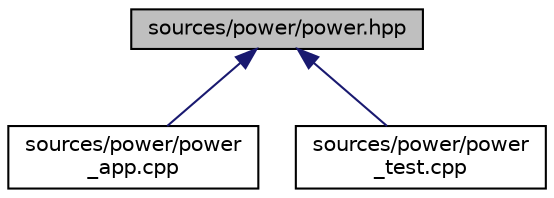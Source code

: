 digraph "sources/power/power.hpp"
{
 // LATEX_PDF_SIZE
  edge [fontname="Helvetica",fontsize="10",labelfontname="Helvetica",labelfontsize="10"];
  node [fontname="Helvetica",fontsize="10",shape=record];
  Node1 [label="sources/power/power.hpp",height=0.2,width=0.4,color="black", fillcolor="grey75", style="filled", fontcolor="black",tooltip=" "];
  Node1 -> Node2 [dir="back",color="midnightblue",fontsize="10",style="solid",fontname="Helvetica"];
  Node2 [label="sources/power/power\l_app.cpp",height=0.2,width=0.4,color="black", fillcolor="white", style="filled",URL="$power__app_8cpp.html",tooltip=" "];
  Node1 -> Node3 [dir="back",color="midnightblue",fontsize="10",style="solid",fontname="Helvetica"];
  Node3 [label="sources/power/power\l_test.cpp",height=0.2,width=0.4,color="black", fillcolor="white", style="filled",URL="$power__test_8cpp.html",tooltip=" "];
}
